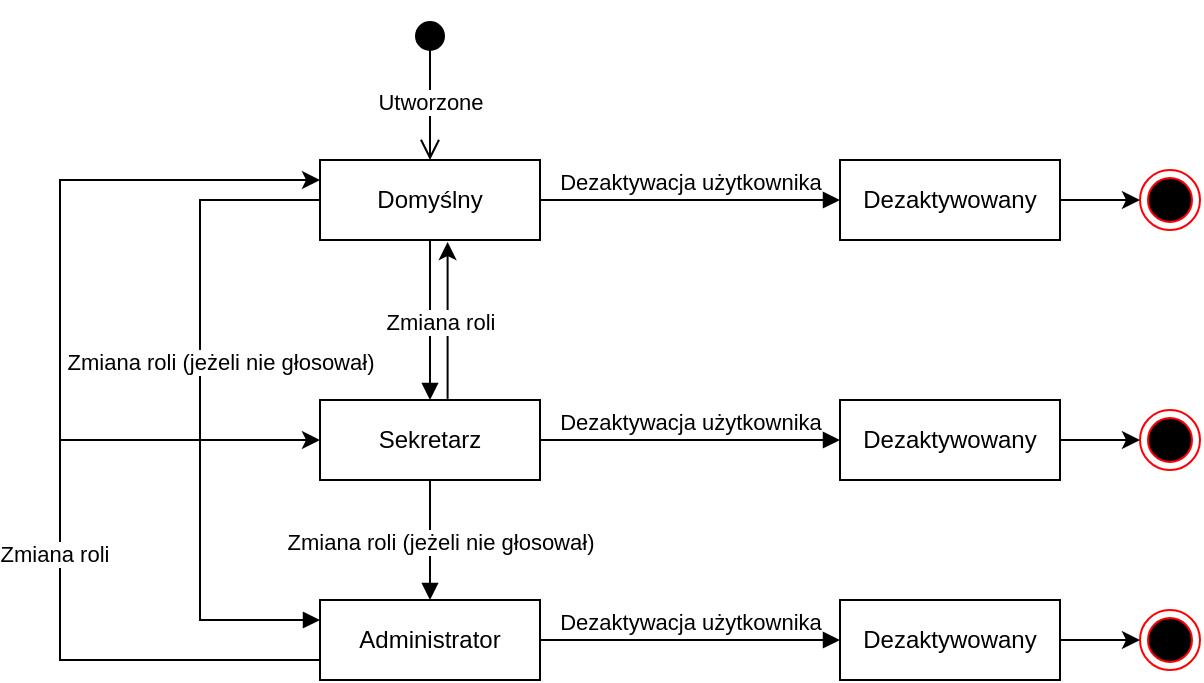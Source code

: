 <mxfile version="22.1.21" type="device">
  <diagram name="Strona-1" id="HcA03twAWQQR_1r8djgq">
    <mxGraphModel dx="814" dy="461" grid="1" gridSize="10" guides="1" tooltips="1" connect="1" arrows="1" fold="1" page="1" pageScale="1" pageWidth="827" pageHeight="1169" math="0" shadow="0">
      <root>
        <mxCell id="0" />
        <mxCell id="1" parent="0" />
        <mxCell id="YaIeWCz2grbQUSvChIVx-1" value="Utworzone" style="html=1;verticalAlign=bottom;startArrow=circle;startFill=1;endArrow=open;startSize=6;endSize=8;curved=0;rounded=0;entryX=0.5;entryY=0;entryDx=0;entryDy=0;" edge="1" parent="1" target="YaIeWCz2grbQUSvChIVx-3">
          <mxGeometry x="0.429" width="80" relative="1" as="geometry">
            <mxPoint x="355" y="140" as="sourcePoint" />
            <mxPoint x="140" y="230" as="targetPoint" />
            <mxPoint as="offset" />
          </mxGeometry>
        </mxCell>
        <mxCell id="YaIeWCz2grbQUSvChIVx-3" value="Domyślny" style="html=1;whiteSpace=wrap;" vertex="1" parent="1">
          <mxGeometry x="300" y="210" width="110" height="40" as="geometry" />
        </mxCell>
        <mxCell id="YaIeWCz2grbQUSvChIVx-21" style="edgeStyle=orthogonalEdgeStyle;rounded=0;orthogonalLoop=1;jettySize=auto;html=1;exitX=0.58;exitY=-0.014;exitDx=0;exitDy=0;entryX=0.58;entryY=1.025;entryDx=0;entryDy=0;exitPerimeter=0;entryPerimeter=0;" edge="1" parent="1" source="YaIeWCz2grbQUSvChIVx-4" target="YaIeWCz2grbQUSvChIVx-3">
          <mxGeometry relative="1" as="geometry" />
        </mxCell>
        <mxCell id="YaIeWCz2grbQUSvChIVx-4" value="Sekretarz" style="html=1;whiteSpace=wrap;" vertex="1" parent="1">
          <mxGeometry x="300" y="330" width="110" height="40" as="geometry" />
        </mxCell>
        <mxCell id="YaIeWCz2grbQUSvChIVx-29" style="edgeStyle=orthogonalEdgeStyle;rounded=0;orthogonalLoop=1;jettySize=auto;html=1;entryX=0;entryY=0.5;entryDx=0;entryDy=0;" edge="1" parent="1" source="YaIeWCz2grbQUSvChIVx-5" target="YaIeWCz2grbQUSvChIVx-4">
          <mxGeometry relative="1" as="geometry">
            <Array as="points">
              <mxPoint x="170" y="460" />
              <mxPoint x="170" y="350" />
            </Array>
          </mxGeometry>
        </mxCell>
        <mxCell id="YaIeWCz2grbQUSvChIVx-30" style="edgeStyle=orthogonalEdgeStyle;rounded=0;orthogonalLoop=1;jettySize=auto;html=1;exitX=0;exitY=0.75;exitDx=0;exitDy=0;entryX=0;entryY=0.25;entryDx=0;entryDy=0;" edge="1" parent="1" source="YaIeWCz2grbQUSvChIVx-5" target="YaIeWCz2grbQUSvChIVx-3">
          <mxGeometry relative="1" as="geometry">
            <Array as="points">
              <mxPoint x="170" y="460" />
              <mxPoint x="170" y="220" />
            </Array>
          </mxGeometry>
        </mxCell>
        <mxCell id="YaIeWCz2grbQUSvChIVx-31" value="Zmiana roli" style="edgeLabel;html=1;align=center;verticalAlign=middle;resizable=0;points=[];" vertex="1" connectable="0" parent="YaIeWCz2grbQUSvChIVx-30">
          <mxGeometry x="-0.266" y="3" relative="1" as="geometry">
            <mxPoint as="offset" />
          </mxGeometry>
        </mxCell>
        <mxCell id="YaIeWCz2grbQUSvChIVx-5" value="Administrator" style="html=1;whiteSpace=wrap;" vertex="1" parent="1">
          <mxGeometry x="300" y="430" width="110" height="40" as="geometry" />
        </mxCell>
        <mxCell id="YaIeWCz2grbQUSvChIVx-15" style="edgeStyle=orthogonalEdgeStyle;rounded=0;orthogonalLoop=1;jettySize=auto;html=1;entryX=0;entryY=0.5;entryDx=0;entryDy=0;" edge="1" parent="1" source="YaIeWCz2grbQUSvChIVx-6" target="YaIeWCz2grbQUSvChIVx-13">
          <mxGeometry relative="1" as="geometry" />
        </mxCell>
        <mxCell id="YaIeWCz2grbQUSvChIVx-6" value="Dezaktywowany" style="html=1;whiteSpace=wrap;" vertex="1" parent="1">
          <mxGeometry x="560" y="210" width="110" height="40" as="geometry" />
        </mxCell>
        <mxCell id="YaIeWCz2grbQUSvChIVx-8" value="Zmiana roli" style="html=1;verticalAlign=bottom;endArrow=block;curved=0;rounded=0;exitX=0.5;exitY=1;exitDx=0;exitDy=0;entryX=0.5;entryY=0;entryDx=0;entryDy=0;" edge="1" parent="1" source="YaIeWCz2grbQUSvChIVx-3" target="YaIeWCz2grbQUSvChIVx-4">
          <mxGeometry x="0.25" y="5" width="80" relative="1" as="geometry">
            <mxPoint x="440" y="290" as="sourcePoint" />
            <mxPoint x="520" y="290" as="targetPoint" />
            <mxPoint as="offset" />
          </mxGeometry>
        </mxCell>
        <mxCell id="YaIeWCz2grbQUSvChIVx-9" value="Zmiana roli (jeżeli nie głosował)" style="html=1;verticalAlign=bottom;endArrow=block;curved=0;rounded=0;exitX=0.5;exitY=1;exitDx=0;exitDy=0;entryX=0.5;entryY=0;entryDx=0;entryDy=0;" edge="1" parent="1" source="YaIeWCz2grbQUSvChIVx-4" target="YaIeWCz2grbQUSvChIVx-5">
          <mxGeometry x="0.333" y="5" width="80" relative="1" as="geometry">
            <mxPoint x="200" y="420" as="sourcePoint" />
            <mxPoint x="280" y="420" as="targetPoint" />
            <mxPoint as="offset" />
          </mxGeometry>
        </mxCell>
        <mxCell id="YaIeWCz2grbQUSvChIVx-11" value="Dezaktywacja użytkownika" style="html=1;verticalAlign=bottom;endArrow=block;curved=0;rounded=0;exitX=1;exitY=0.5;exitDx=0;exitDy=0;entryX=0;entryY=0.5;entryDx=0;entryDy=0;" edge="1" parent="1" source="YaIeWCz2grbQUSvChIVx-3" target="YaIeWCz2grbQUSvChIVx-6">
          <mxGeometry width="80" relative="1" as="geometry">
            <mxPoint x="430" y="230" as="sourcePoint" />
            <mxPoint x="530" y="240" as="targetPoint" />
          </mxGeometry>
        </mxCell>
        <mxCell id="YaIeWCz2grbQUSvChIVx-13" value="" style="ellipse;html=1;shape=endState;fillColor=#000000;strokeColor=#ff0000;" vertex="1" parent="1">
          <mxGeometry x="710" y="215" width="30" height="30" as="geometry" />
        </mxCell>
        <mxCell id="YaIeWCz2grbQUSvChIVx-17" style="edgeStyle=orthogonalEdgeStyle;rounded=0;orthogonalLoop=1;jettySize=auto;html=1;entryX=0;entryY=0.5;entryDx=0;entryDy=0;" edge="1" parent="1" source="YaIeWCz2grbQUSvChIVx-18" target="YaIeWCz2grbQUSvChIVx-20">
          <mxGeometry relative="1" as="geometry" />
        </mxCell>
        <mxCell id="YaIeWCz2grbQUSvChIVx-18" value="Dezaktywowany" style="html=1;whiteSpace=wrap;" vertex="1" parent="1">
          <mxGeometry x="560" y="330" width="110" height="40" as="geometry" />
        </mxCell>
        <mxCell id="YaIeWCz2grbQUSvChIVx-19" value="Dezaktywacja użytkownika" style="html=1;verticalAlign=bottom;endArrow=block;curved=0;rounded=0;entryX=0;entryY=0.5;entryDx=0;entryDy=0;exitX=1;exitY=0.5;exitDx=0;exitDy=0;" edge="1" parent="1" target="YaIeWCz2grbQUSvChIVx-18" source="YaIeWCz2grbQUSvChIVx-4">
          <mxGeometry width="80" relative="1" as="geometry">
            <mxPoint x="430" y="360" as="sourcePoint" />
            <mxPoint x="530" y="360" as="targetPoint" />
          </mxGeometry>
        </mxCell>
        <mxCell id="YaIeWCz2grbQUSvChIVx-20" value="" style="ellipse;html=1;shape=endState;fillColor=#000000;strokeColor=#ff0000;" vertex="1" parent="1">
          <mxGeometry x="710" y="335" width="30" height="30" as="geometry" />
        </mxCell>
        <mxCell id="YaIeWCz2grbQUSvChIVx-22" style="edgeStyle=orthogonalEdgeStyle;rounded=0;orthogonalLoop=1;jettySize=auto;html=1;entryX=0;entryY=0.5;entryDx=0;entryDy=0;" edge="1" parent="1" source="YaIeWCz2grbQUSvChIVx-23" target="YaIeWCz2grbQUSvChIVx-25">
          <mxGeometry relative="1" as="geometry" />
        </mxCell>
        <mxCell id="YaIeWCz2grbQUSvChIVx-23" value="Dezaktywowany" style="html=1;whiteSpace=wrap;" vertex="1" parent="1">
          <mxGeometry x="560" y="430" width="110" height="40" as="geometry" />
        </mxCell>
        <mxCell id="YaIeWCz2grbQUSvChIVx-24" value="Dezaktywacja użytkownika" style="html=1;verticalAlign=bottom;endArrow=block;curved=0;rounded=0;entryX=0;entryY=0.5;entryDx=0;entryDy=0;exitX=1;exitY=0.5;exitDx=0;exitDy=0;" edge="1" parent="1" target="YaIeWCz2grbQUSvChIVx-23">
          <mxGeometry width="80" relative="1" as="geometry">
            <mxPoint x="410" y="450" as="sourcePoint" />
            <mxPoint x="530" y="460" as="targetPoint" />
          </mxGeometry>
        </mxCell>
        <mxCell id="YaIeWCz2grbQUSvChIVx-25" value="" style="ellipse;html=1;shape=endState;fillColor=#000000;strokeColor=#ff0000;" vertex="1" parent="1">
          <mxGeometry x="710" y="435" width="30" height="30" as="geometry" />
        </mxCell>
        <mxCell id="YaIeWCz2grbQUSvChIVx-28" value="Zmiana roli (jeżeli nie głosował)" style="html=1;verticalAlign=bottom;endArrow=block;curved=0;rounded=0;exitX=0;exitY=0.5;exitDx=0;exitDy=0;entryX=0;entryY=0.25;entryDx=0;entryDy=0;" edge="1" parent="1" source="YaIeWCz2grbQUSvChIVx-3" target="YaIeWCz2grbQUSvChIVx-5">
          <mxGeometry x="-0.091" y="10" width="80" relative="1" as="geometry">
            <mxPoint x="365" y="380" as="sourcePoint" />
            <mxPoint x="365" y="440" as="targetPoint" />
            <mxPoint as="offset" />
            <Array as="points">
              <mxPoint x="240" y="230" />
              <mxPoint x="240" y="440" />
            </Array>
          </mxGeometry>
        </mxCell>
      </root>
    </mxGraphModel>
  </diagram>
</mxfile>
